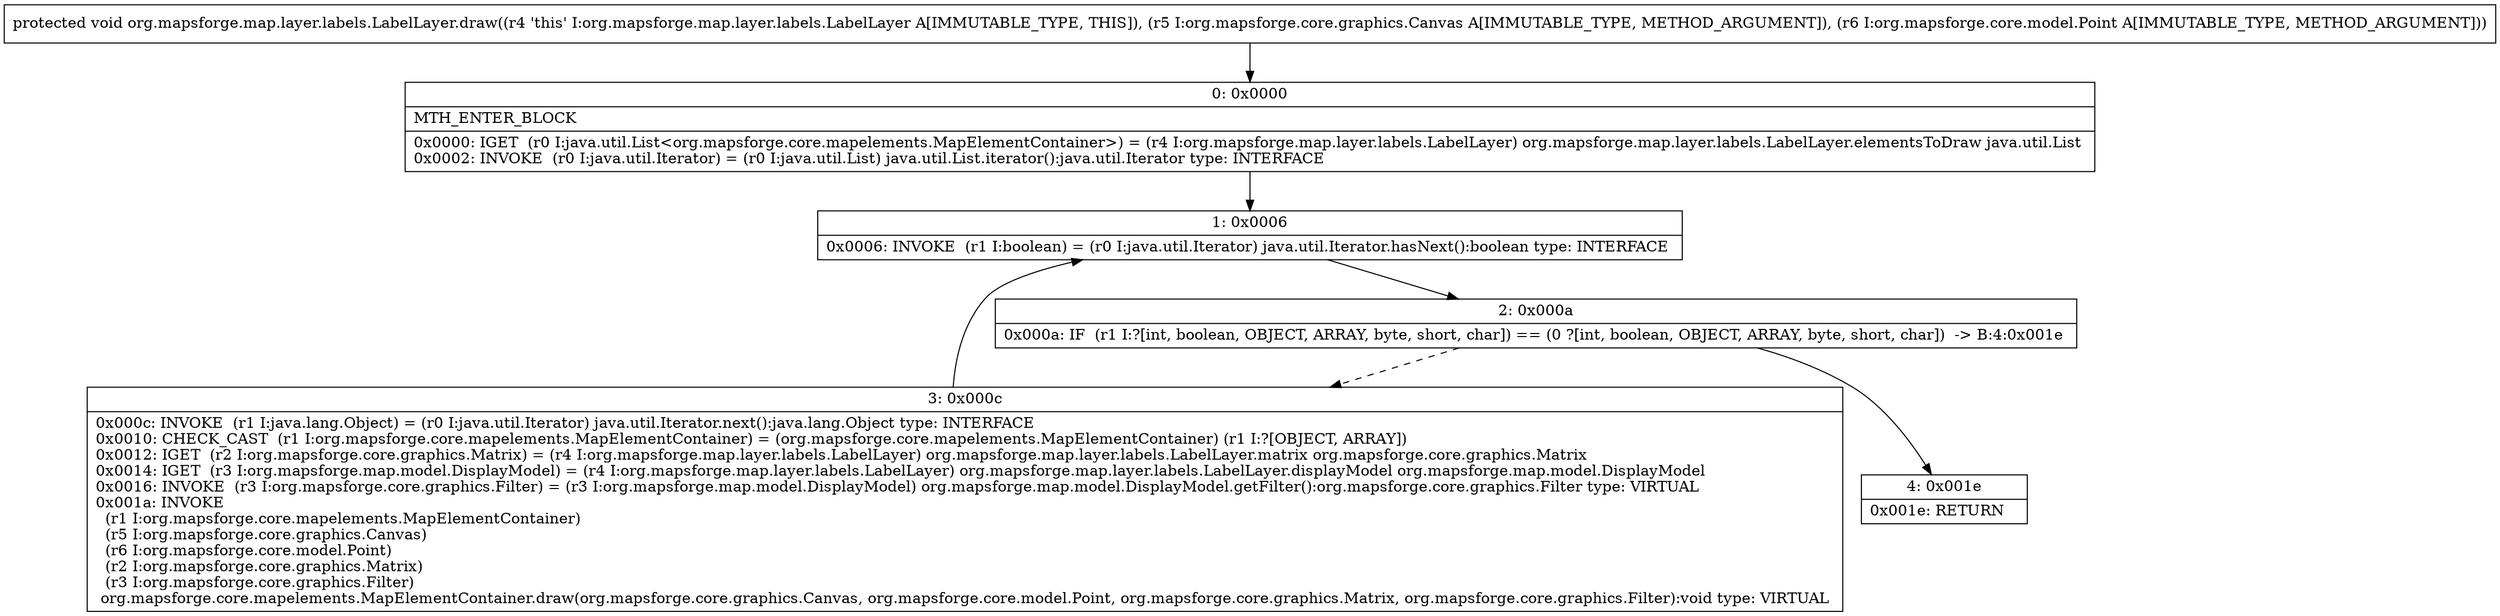 digraph "CFG fororg.mapsforge.map.layer.labels.LabelLayer.draw(Lorg\/mapsforge\/core\/graphics\/Canvas;Lorg\/mapsforge\/core\/model\/Point;)V" {
Node_0 [shape=record,label="{0\:\ 0x0000|MTH_ENTER_BLOCK\l|0x0000: IGET  (r0 I:java.util.List\<org.mapsforge.core.mapelements.MapElementContainer\>) = (r4 I:org.mapsforge.map.layer.labels.LabelLayer) org.mapsforge.map.layer.labels.LabelLayer.elementsToDraw java.util.List \l0x0002: INVOKE  (r0 I:java.util.Iterator) = (r0 I:java.util.List) java.util.List.iterator():java.util.Iterator type: INTERFACE \l}"];
Node_1 [shape=record,label="{1\:\ 0x0006|0x0006: INVOKE  (r1 I:boolean) = (r0 I:java.util.Iterator) java.util.Iterator.hasNext():boolean type: INTERFACE \l}"];
Node_2 [shape=record,label="{2\:\ 0x000a|0x000a: IF  (r1 I:?[int, boolean, OBJECT, ARRAY, byte, short, char]) == (0 ?[int, boolean, OBJECT, ARRAY, byte, short, char])  \-\> B:4:0x001e \l}"];
Node_3 [shape=record,label="{3\:\ 0x000c|0x000c: INVOKE  (r1 I:java.lang.Object) = (r0 I:java.util.Iterator) java.util.Iterator.next():java.lang.Object type: INTERFACE \l0x0010: CHECK_CAST  (r1 I:org.mapsforge.core.mapelements.MapElementContainer) = (org.mapsforge.core.mapelements.MapElementContainer) (r1 I:?[OBJECT, ARRAY]) \l0x0012: IGET  (r2 I:org.mapsforge.core.graphics.Matrix) = (r4 I:org.mapsforge.map.layer.labels.LabelLayer) org.mapsforge.map.layer.labels.LabelLayer.matrix org.mapsforge.core.graphics.Matrix \l0x0014: IGET  (r3 I:org.mapsforge.map.model.DisplayModel) = (r4 I:org.mapsforge.map.layer.labels.LabelLayer) org.mapsforge.map.layer.labels.LabelLayer.displayModel org.mapsforge.map.model.DisplayModel \l0x0016: INVOKE  (r3 I:org.mapsforge.core.graphics.Filter) = (r3 I:org.mapsforge.map.model.DisplayModel) org.mapsforge.map.model.DisplayModel.getFilter():org.mapsforge.core.graphics.Filter type: VIRTUAL \l0x001a: INVOKE  \l  (r1 I:org.mapsforge.core.mapelements.MapElementContainer)\l  (r5 I:org.mapsforge.core.graphics.Canvas)\l  (r6 I:org.mapsforge.core.model.Point)\l  (r2 I:org.mapsforge.core.graphics.Matrix)\l  (r3 I:org.mapsforge.core.graphics.Filter)\l org.mapsforge.core.mapelements.MapElementContainer.draw(org.mapsforge.core.graphics.Canvas, org.mapsforge.core.model.Point, org.mapsforge.core.graphics.Matrix, org.mapsforge.core.graphics.Filter):void type: VIRTUAL \l}"];
Node_4 [shape=record,label="{4\:\ 0x001e|0x001e: RETURN   \l}"];
MethodNode[shape=record,label="{protected void org.mapsforge.map.layer.labels.LabelLayer.draw((r4 'this' I:org.mapsforge.map.layer.labels.LabelLayer A[IMMUTABLE_TYPE, THIS]), (r5 I:org.mapsforge.core.graphics.Canvas A[IMMUTABLE_TYPE, METHOD_ARGUMENT]), (r6 I:org.mapsforge.core.model.Point A[IMMUTABLE_TYPE, METHOD_ARGUMENT])) }"];
MethodNode -> Node_0;
Node_0 -> Node_1;
Node_1 -> Node_2;
Node_2 -> Node_3[style=dashed];
Node_2 -> Node_4;
Node_3 -> Node_1;
}

